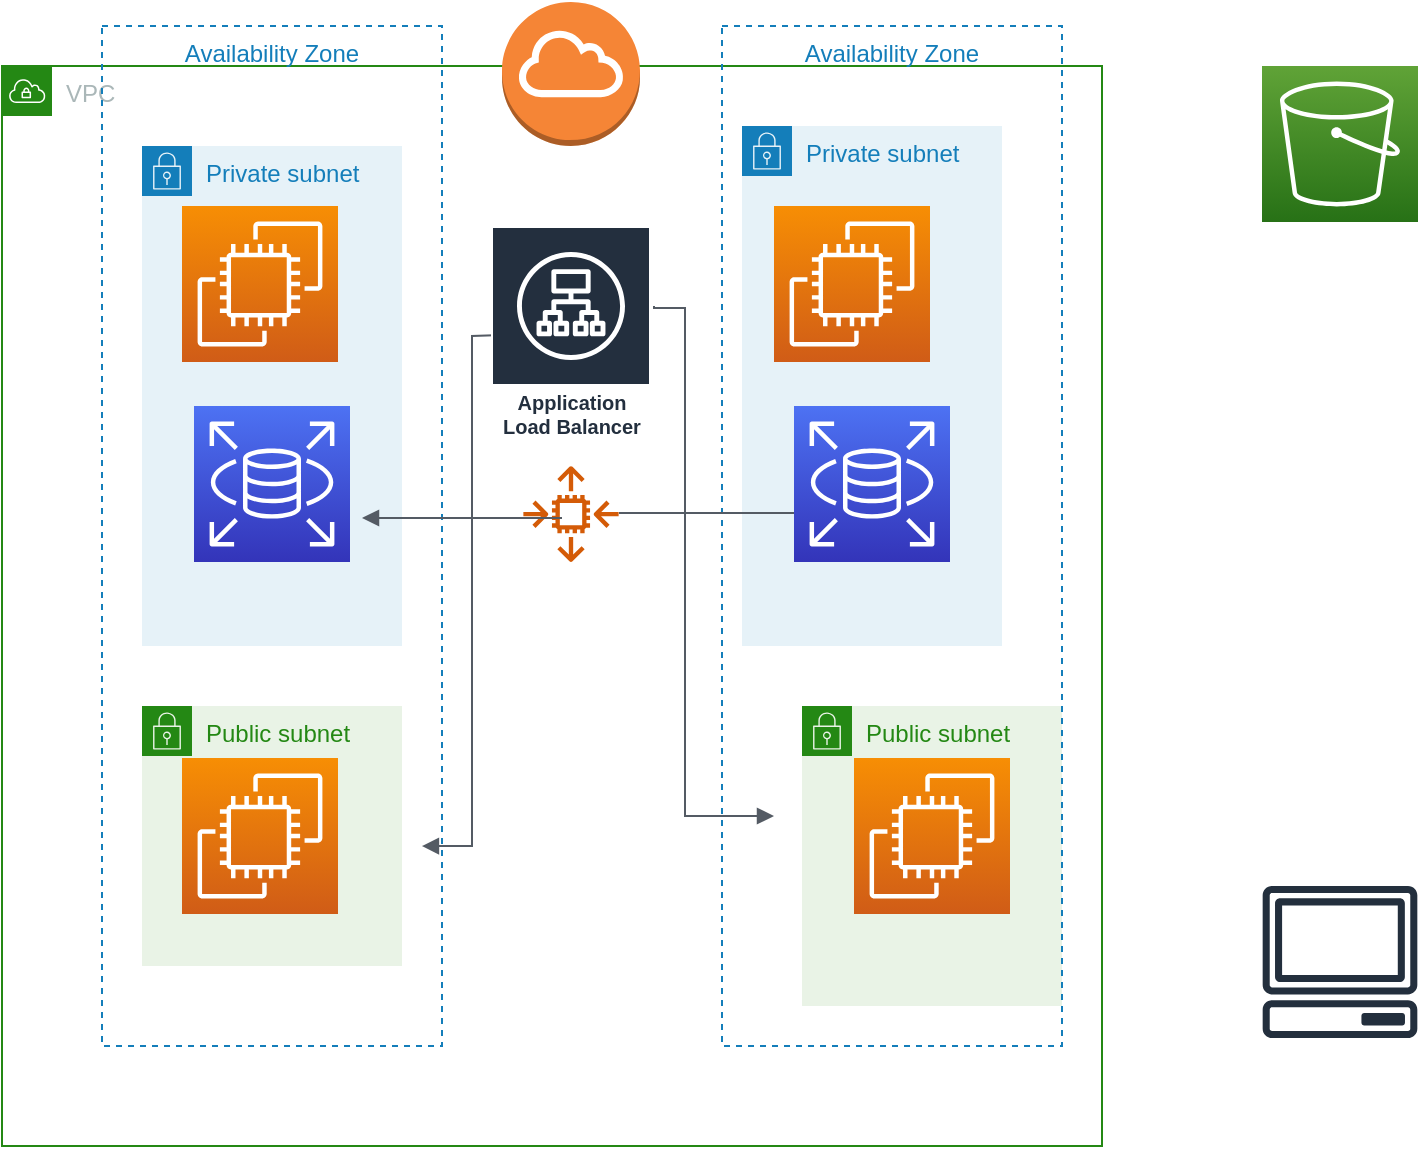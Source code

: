 <mxfile version="21.5.2" type="github">
  <diagram name="Page-1" id="CyqgOiU1ra_vV4j_q8uW">
    <mxGraphModel dx="1434" dy="699" grid="1" gridSize="10" guides="1" tooltips="1" connect="1" arrows="1" fold="1" page="1" pageScale="1" pageWidth="850" pageHeight="1100" math="0" shadow="0">
      <root>
        <mxCell id="0" />
        <mxCell id="1" parent="0" />
        <object label="VPC" id="8tvdgdWjCoKcJF46BDLs-2">
          <mxCell style="points=[[0,0],[0.25,0],[0.5,0],[0.75,0],[1,0],[1,0.25],[1,0.5],[1,0.75],[1,1],[0.75,1],[0.5,1],[0.25,1],[0,1],[0,0.75],[0,0.5],[0,0.25]];outlineConnect=0;gradientColor=none;html=1;whiteSpace=wrap;fontSize=12;fontStyle=0;container=1;pointerEvents=0;collapsible=0;recursiveResize=0;shape=mxgraph.aws4.group;grIcon=mxgraph.aws4.group_vpc;strokeColor=#248814;fillColor=none;verticalAlign=top;align=left;spacingLeft=30;fontColor=#AAB7B8;dashed=0;" parent="1" vertex="1">
            <mxGeometry x="90" y="110" width="550" height="540" as="geometry" />
          </mxCell>
        </object>
        <mxCell id="8tvdgdWjCoKcJF46BDLs-4" value="Availability Zone" style="fillColor=none;strokeColor=#147EBA;dashed=1;verticalAlign=top;fontStyle=0;fontColor=#147EBA;whiteSpace=wrap;html=1;" parent="8tvdgdWjCoKcJF46BDLs-2" vertex="1">
          <mxGeometry x="50" y="-20" width="170" height="510" as="geometry" />
        </mxCell>
        <mxCell id="8tvdgdWjCoKcJF46BDLs-6" value="Private subnet" style="points=[[0,0],[0.25,0],[0.5,0],[0.75,0],[1,0],[1,0.25],[1,0.5],[1,0.75],[1,1],[0.75,1],[0.5,1],[0.25,1],[0,1],[0,0.75],[0,0.5],[0,0.25]];outlineConnect=0;gradientColor=none;html=1;whiteSpace=wrap;fontSize=12;fontStyle=0;container=1;pointerEvents=0;collapsible=0;recursiveResize=0;shape=mxgraph.aws4.group;grIcon=mxgraph.aws4.group_security_group;grStroke=0;strokeColor=#147EBA;fillColor=#E6F2F8;verticalAlign=top;align=left;spacingLeft=30;fontColor=#147EBA;dashed=0;" parent="8tvdgdWjCoKcJF46BDLs-2" vertex="1">
          <mxGeometry x="70" y="40" width="130" height="250" as="geometry" />
        </mxCell>
        <mxCell id="zKKOu6tRkhAoHQwgrRc4-8" value="" style="edgeStyle=orthogonalEdgeStyle;html=1;endArrow=none;elbow=vertical;startArrow=block;startFill=1;strokeColor=#545B64;rounded=0;exitX=0.941;exitY=0.804;exitDx=0;exitDy=0;exitPerimeter=0;" edge="1" parent="8tvdgdWjCoKcJF46BDLs-6" source="8tvdgdWjCoKcJF46BDLs-4">
          <mxGeometry width="100" relative="1" as="geometry">
            <mxPoint x="80" y="94.5" as="sourcePoint" />
            <mxPoint x="180" y="94.5" as="targetPoint" />
          </mxGeometry>
        </mxCell>
        <mxCell id="zKKOu6tRkhAoHQwgrRc4-18" value="" style="sketch=0;points=[[0,0,0],[0.25,0,0],[0.5,0,0],[0.75,0,0],[1,0,0],[0,1,0],[0.25,1,0],[0.5,1,0],[0.75,1,0],[1,1,0],[0,0.25,0],[0,0.5,0],[0,0.75,0],[1,0.25,0],[1,0.5,0],[1,0.75,0]];outlineConnect=0;fontColor=#232F3E;gradientColor=#4D72F3;gradientDirection=north;fillColor=#3334B9;strokeColor=#ffffff;dashed=0;verticalLabelPosition=bottom;verticalAlign=top;align=center;html=1;fontSize=12;fontStyle=0;aspect=fixed;shape=mxgraph.aws4.resourceIcon;resIcon=mxgraph.aws4.rds;" vertex="1" parent="8tvdgdWjCoKcJF46BDLs-6">
          <mxGeometry x="26" y="130" width="78" height="78" as="geometry" />
        </mxCell>
        <mxCell id="8tvdgdWjCoKcJF46BDLs-8" value="Private subnet" style="points=[[0,0],[0.25,0],[0.5,0],[0.75,0],[1,0],[1,0.25],[1,0.5],[1,0.75],[1,1],[0.75,1],[0.5,1],[0.25,1],[0,1],[0,0.75],[0,0.5],[0,0.25]];outlineConnect=0;gradientColor=none;html=1;whiteSpace=wrap;fontSize=12;fontStyle=0;container=1;pointerEvents=0;collapsible=0;recursiveResize=0;shape=mxgraph.aws4.group;grIcon=mxgraph.aws4.group_security_group;grStroke=0;strokeColor=#147EBA;fillColor=#E6F2F8;verticalAlign=top;align=left;spacingLeft=30;fontColor=#147EBA;dashed=0;" parent="8tvdgdWjCoKcJF46BDLs-2" vertex="1">
          <mxGeometry x="370" y="30" width="130" height="260" as="geometry" />
        </mxCell>
        <mxCell id="zKKOu6tRkhAoHQwgrRc4-4" value="" style="sketch=0;points=[[0,0,0],[0.25,0,0],[0.5,0,0],[0.75,0,0],[1,0,0],[0,1,0],[0.25,1,0],[0.5,1,0],[0.75,1,0],[1,1,0],[0,0.25,0],[0,0.5,0],[0,0.75,0],[1,0.25,0],[1,0.5,0],[1,0.75,0]];outlineConnect=0;fontColor=#232F3E;gradientColor=#F78E04;gradientDirection=north;fillColor=#D05C17;strokeColor=#ffffff;dashed=0;verticalLabelPosition=bottom;verticalAlign=top;align=center;html=1;fontSize=12;fontStyle=0;aspect=fixed;shape=mxgraph.aws4.resourceIcon;resIcon=mxgraph.aws4.ec2;" vertex="1" parent="8tvdgdWjCoKcJF46BDLs-8">
          <mxGeometry x="26" y="140" width="78" height="78" as="geometry" />
        </mxCell>
        <mxCell id="8tvdgdWjCoKcJF46BDLs-9" value="Public subnet" style="points=[[0,0],[0.25,0],[0.5,0],[0.75,0],[1,0],[1,0.25],[1,0.5],[1,0.75],[1,1],[0.75,1],[0.5,1],[0.25,1],[0,1],[0,0.75],[0,0.5],[0,0.25]];outlineConnect=0;gradientColor=none;html=1;whiteSpace=wrap;fontSize=12;fontStyle=0;container=1;pointerEvents=0;collapsible=0;recursiveResize=0;shape=mxgraph.aws4.group;grIcon=mxgraph.aws4.group_security_group;grStroke=0;strokeColor=#248814;fillColor=#E9F3E6;verticalAlign=top;align=left;spacingLeft=30;fontColor=#248814;dashed=0;" parent="8tvdgdWjCoKcJF46BDLs-2" vertex="1">
          <mxGeometry x="70" y="320" width="130" height="130" as="geometry" />
        </mxCell>
        <mxCell id="zKKOu6tRkhAoHQwgrRc4-5" value="" style="sketch=0;points=[[0,0,0],[0.25,0,0],[0.5,0,0],[0.75,0,0],[1,0,0],[0,1,0],[0.25,1,0],[0.5,1,0],[0.75,1,0],[1,1,0],[0,0.25,0],[0,0.5,0],[0,0.75,0],[1,0.25,0],[1,0.5,0],[1,0.75,0]];outlineConnect=0;fontColor=#232F3E;gradientColor=#F78E04;gradientDirection=north;fillColor=#D05C17;strokeColor=#ffffff;dashed=0;verticalLabelPosition=bottom;verticalAlign=top;align=center;html=1;fontSize=12;fontStyle=0;aspect=fixed;shape=mxgraph.aws4.resourceIcon;resIcon=mxgraph.aws4.ec2;" vertex="1" parent="8tvdgdWjCoKcJF46BDLs-9">
          <mxGeometry x="20" y="26" width="78" height="78" as="geometry" />
        </mxCell>
        <mxCell id="8tvdgdWjCoKcJF46BDLs-10" value="Public subnet" style="points=[[0,0],[0.25,0],[0.5,0],[0.75,0],[1,0],[1,0.25],[1,0.5],[1,0.75],[1,1],[0.75,1],[0.5,1],[0.25,1],[0,1],[0,0.75],[0,0.5],[0,0.25]];outlineConnect=0;gradientColor=none;html=1;whiteSpace=wrap;fontSize=12;fontStyle=0;container=1;pointerEvents=0;collapsible=0;recursiveResize=0;shape=mxgraph.aws4.group;grIcon=mxgraph.aws4.group_security_group;grStroke=0;strokeColor=#248814;fillColor=#E9F3E6;verticalAlign=top;align=left;spacingLeft=30;fontColor=#248814;dashed=0;" parent="8tvdgdWjCoKcJF46BDLs-2" vertex="1">
          <mxGeometry x="400" y="320" width="130" height="150" as="geometry" />
        </mxCell>
        <mxCell id="zKKOu6tRkhAoHQwgrRc4-6" value="" style="sketch=0;points=[[0,0,0],[0.25,0,0],[0.5,0,0],[0.75,0,0],[1,0,0],[0,1,0],[0.25,1,0],[0.5,1,0],[0.75,1,0],[1,1,0],[0,0.25,0],[0,0.5,0],[0,0.75,0],[1,0.25,0],[1,0.5,0],[1,0.75,0]];outlineConnect=0;fontColor=#232F3E;gradientColor=#F78E04;gradientDirection=north;fillColor=#D05C17;strokeColor=#ffffff;dashed=0;verticalLabelPosition=bottom;verticalAlign=top;align=center;html=1;fontSize=12;fontStyle=0;aspect=fixed;shape=mxgraph.aws4.resourceIcon;resIcon=mxgraph.aws4.ec2;" vertex="1" parent="8tvdgdWjCoKcJF46BDLs-10">
          <mxGeometry x="26" y="26" width="78" height="78" as="geometry" />
        </mxCell>
        <mxCell id="8tvdgdWjCoKcJF46BDLs-5" value="" style="outlineConnect=0;dashed=0;verticalLabelPosition=bottom;verticalAlign=top;align=center;html=1;shape=mxgraph.aws3.internet_gateway;fillColor=#F58536;gradientColor=none;" parent="8tvdgdWjCoKcJF46BDLs-2" vertex="1">
          <mxGeometry x="250" y="-32" width="69" height="72" as="geometry" />
        </mxCell>
        <mxCell id="zKKOu6tRkhAoHQwgrRc4-1" value="" style="sketch=0;points=[[0,0,0],[0.25,0,0],[0.5,0,0],[0.75,0,0],[1,0,0],[0,1,0],[0.25,1,0],[0.5,1,0],[0.75,1,0],[1,1,0],[0,0.25,0],[0,0.5,0],[0,0.75,0],[1,0.25,0],[1,0.5,0],[1,0.75,0]];outlineConnect=0;fontColor=#232F3E;gradientColor=#F78E04;gradientDirection=north;fillColor=#D05C17;strokeColor=#ffffff;dashed=0;verticalLabelPosition=bottom;verticalAlign=top;align=center;html=1;fontSize=12;fontStyle=0;aspect=fixed;shape=mxgraph.aws4.resourceIcon;resIcon=mxgraph.aws4.ec2;" vertex="1" parent="8tvdgdWjCoKcJF46BDLs-2">
          <mxGeometry x="90" y="70" width="78" height="78" as="geometry" />
        </mxCell>
        <mxCell id="zKKOu6tRkhAoHQwgrRc4-3" value="" style="sketch=0;points=[[0,0,0],[0.25,0,0],[0.5,0,0],[0.75,0,0],[1,0,0],[0,1,0],[0.25,1,0],[0.5,1,0],[0.75,1,0],[1,1,0],[0,0.25,0],[0,0.5,0],[0,0.75,0],[1,0.25,0],[1,0.5,0],[1,0.75,0]];outlineConnect=0;fontColor=#232F3E;gradientColor=#F78E04;gradientDirection=north;fillColor=#D05C17;strokeColor=#ffffff;dashed=0;verticalLabelPosition=bottom;verticalAlign=top;align=center;html=1;fontSize=12;fontStyle=0;aspect=fixed;shape=mxgraph.aws4.resourceIcon;resIcon=mxgraph.aws4.ec2;" vertex="1" parent="8tvdgdWjCoKcJF46BDLs-2">
          <mxGeometry x="386" y="70" width="78" height="78" as="geometry" />
        </mxCell>
        <mxCell id="zKKOu6tRkhAoHQwgrRc4-7" value="Application Load Balancer" style="sketch=0;outlineConnect=0;fontColor=#232F3E;gradientColor=none;strokeColor=#ffffff;fillColor=#232F3E;dashed=0;verticalLabelPosition=middle;verticalAlign=bottom;align=center;html=1;whiteSpace=wrap;fontSize=10;fontStyle=1;spacing=3;shape=mxgraph.aws4.productIcon;prIcon=mxgraph.aws4.application_load_balancer;" vertex="1" parent="8tvdgdWjCoKcJF46BDLs-2">
          <mxGeometry x="244.5" y="80" width="80" height="110" as="geometry" />
        </mxCell>
        <mxCell id="zKKOu6tRkhAoHQwgrRc4-9" value="" style="edgeStyle=orthogonalEdgeStyle;html=1;endArrow=block;elbow=vertical;startArrow=none;endFill=1;strokeColor=#545B64;rounded=0;" edge="1" parent="8tvdgdWjCoKcJF46BDLs-2">
          <mxGeometry width="100" relative="1" as="geometry">
            <mxPoint x="326" y="120" as="sourcePoint" />
            <mxPoint x="386" y="375" as="targetPoint" />
            <Array as="points">
              <mxPoint x="326.5" y="121" />
              <mxPoint x="341.5" y="121" />
              <mxPoint x="341.5" y="375" />
            </Array>
          </mxGeometry>
        </mxCell>
        <mxCell id="8tvdgdWjCoKcJF46BDLs-3" value="Availability Zone" style="fillColor=none;strokeColor=#147EBA;dashed=1;verticalAlign=top;fontStyle=0;fontColor=#147EBA;whiteSpace=wrap;html=1;" parent="8tvdgdWjCoKcJF46BDLs-2" vertex="1">
          <mxGeometry x="360" y="-20" width="170" height="510" as="geometry" />
        </mxCell>
        <mxCell id="zKKOu6tRkhAoHQwgrRc4-11" value="" style="sketch=0;outlineConnect=0;fontColor=#232F3E;gradientColor=none;fillColor=#D45B07;strokeColor=none;dashed=0;verticalLabelPosition=bottom;verticalAlign=top;align=center;html=1;fontSize=12;fontStyle=0;aspect=fixed;pointerEvents=1;shape=mxgraph.aws4.auto_scaling2;" vertex="1" parent="8tvdgdWjCoKcJF46BDLs-2">
          <mxGeometry x="260.5" y="200" width="48" height="48" as="geometry" />
        </mxCell>
        <mxCell id="zKKOu6tRkhAoHQwgrRc4-12" value="" style="edgeStyle=orthogonalEdgeStyle;html=1;endArrow=block;elbow=vertical;startArrow=none;endFill=1;strokeColor=#545B64;rounded=0;" edge="1" parent="8tvdgdWjCoKcJF46BDLs-2">
          <mxGeometry width="100" relative="1" as="geometry">
            <mxPoint x="308.5" y="223.5" as="sourcePoint" />
            <mxPoint x="408.5" y="223.5" as="targetPoint" />
          </mxGeometry>
        </mxCell>
        <mxCell id="zKKOu6tRkhAoHQwgrRc4-19" value="" style="sketch=0;points=[[0,0,0],[0.25,0,0],[0.5,0,0],[0.75,0,0],[1,0,0],[0,1,0],[0.25,1,0],[0.5,1,0],[0.75,1,0],[1,1,0],[0,0.25,0],[0,0.5,0],[0,0.75,0],[1,0.25,0],[1,0.5,0],[1,0.75,0]];outlineConnect=0;fontColor=#232F3E;gradientColor=#4D72F3;gradientDirection=north;fillColor=#3334B9;strokeColor=#ffffff;dashed=0;verticalLabelPosition=bottom;verticalAlign=top;align=center;html=1;fontSize=12;fontStyle=0;aspect=fixed;shape=mxgraph.aws4.resourceIcon;resIcon=mxgraph.aws4.rds;" vertex="1" parent="8tvdgdWjCoKcJF46BDLs-2">
          <mxGeometry x="396" y="170" width="78" height="78" as="geometry" />
        </mxCell>
        <mxCell id="zKKOu6tRkhAoHQwgrRc4-10" value="" style="sketch=0;outlineConnect=0;fontColor=#232F3E;gradientColor=none;fillColor=#232F3D;strokeColor=none;dashed=0;verticalLabelPosition=bottom;verticalAlign=top;align=center;html=1;fontSize=12;fontStyle=0;aspect=fixed;pointerEvents=1;shape=mxgraph.aws4.client;" vertex="1" parent="1">
          <mxGeometry x="720" y="520" width="78" height="76" as="geometry" />
        </mxCell>
        <mxCell id="zKKOu6tRkhAoHQwgrRc4-13" value="" style="edgeStyle=orthogonalEdgeStyle;html=1;endArrow=none;elbow=vertical;startArrow=block;startFill=1;strokeColor=#545B64;rounded=0;" edge="1" parent="1">
          <mxGeometry width="100" relative="1" as="geometry">
            <mxPoint x="270" y="336" as="sourcePoint" />
            <mxPoint x="370" y="336" as="targetPoint" />
          </mxGeometry>
        </mxCell>
        <mxCell id="zKKOu6tRkhAoHQwgrRc4-14" value="" style="sketch=0;points=[[0,0,0],[0.25,0,0],[0.5,0,0],[0.75,0,0],[1,0,0],[0,1,0],[0.25,1,0],[0.5,1,0],[0.75,1,0],[1,1,0],[0,0.25,0],[0,0.5,0],[0,0.75,0],[1,0.25,0],[1,0.5,0],[1,0.75,0]];outlineConnect=0;fontColor=#232F3E;gradientColor=#60A337;gradientDirection=north;fillColor=#277116;strokeColor=#ffffff;dashed=0;verticalLabelPosition=bottom;verticalAlign=top;align=center;html=1;fontSize=12;fontStyle=0;aspect=fixed;shape=mxgraph.aws4.resourceIcon;resIcon=mxgraph.aws4.s3;" vertex="1" parent="1">
          <mxGeometry x="720" y="110" width="78" height="78" as="geometry" />
        </mxCell>
      </root>
    </mxGraphModel>
  </diagram>
</mxfile>
